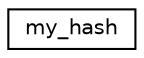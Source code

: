 digraph "Graphical Class Hierarchy"
{
  edge [fontname="Helvetica",fontsize="10",labelfontname="Helvetica",labelfontsize="10"];
  node [fontname="Helvetica",fontsize="10",shape=record];
  rankdir="LR";
  Node0 [label="my_hash",height=0.2,width=0.4,color="black", fillcolor="white", style="filled",URL="$structmy__hash.html"];
}
